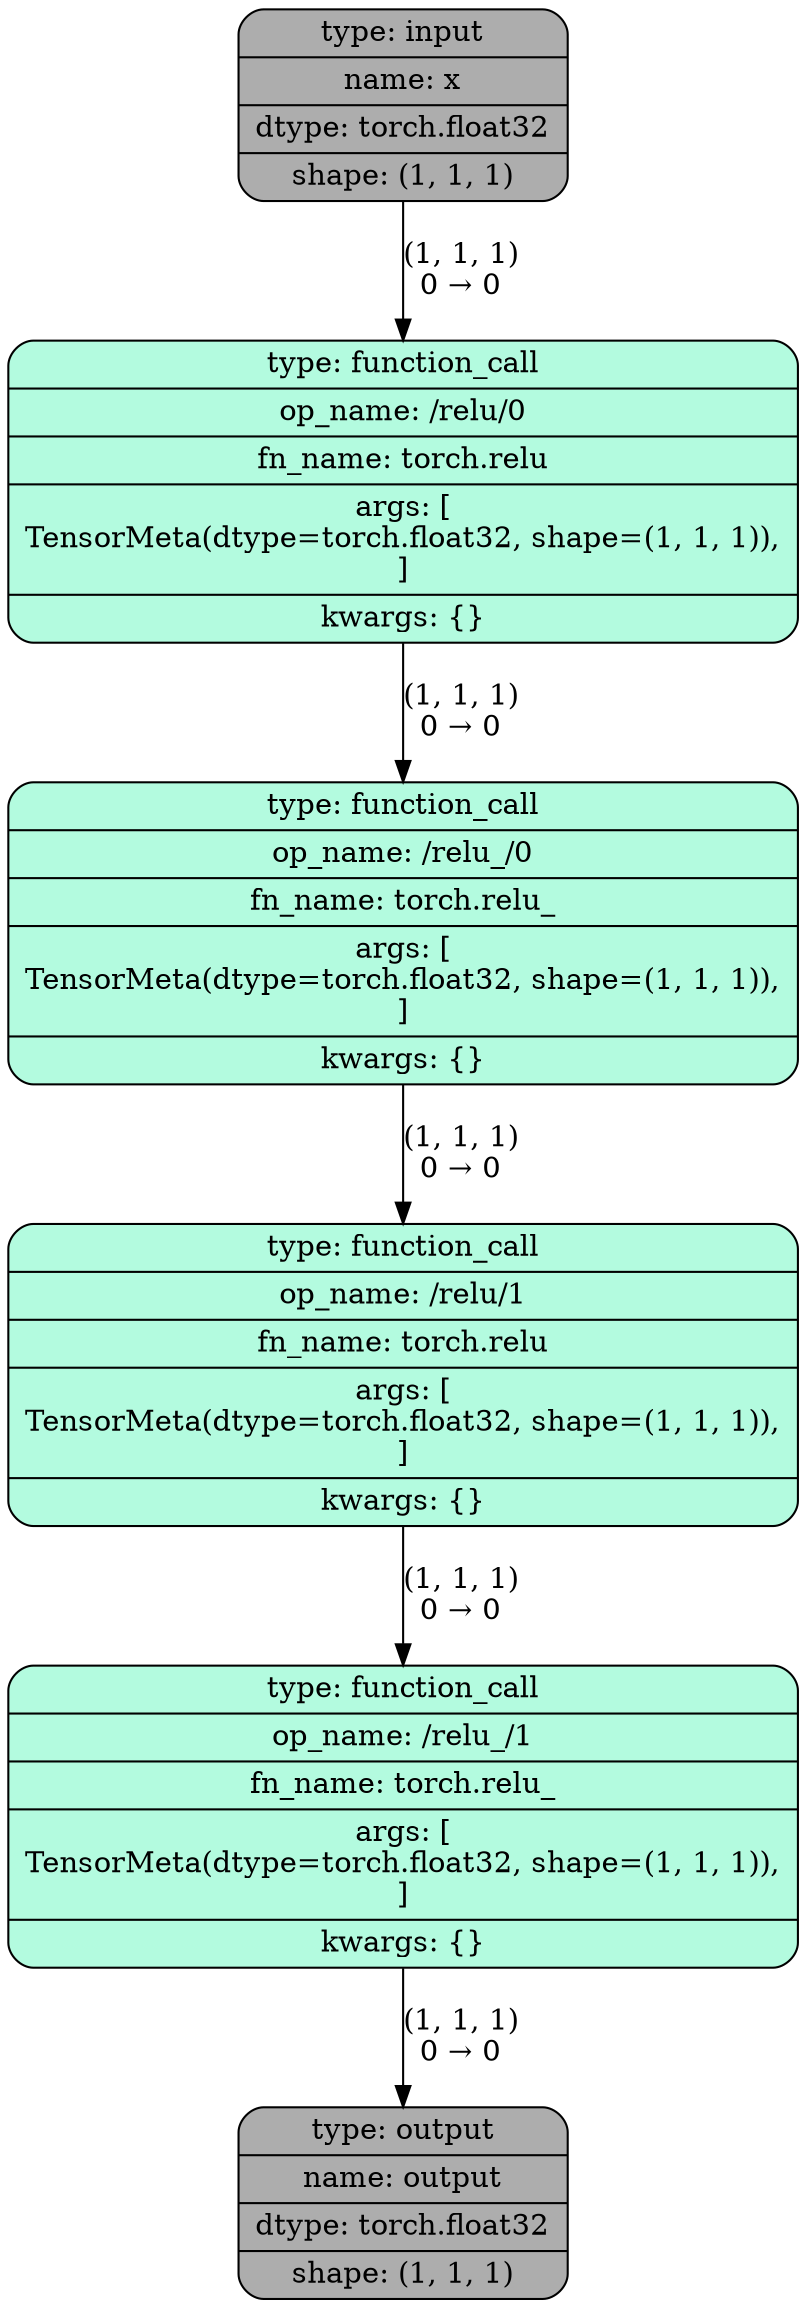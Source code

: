 digraph {
rankdir=TB;
0 [label="{type: input|name: x|dtype: torch.float32|shape: (1, 1, 1)}", fillcolor="#adadad", fontcolor="#000000", shape=record, style="filled,rounded"];
1 [label="{type: function_call|op_name: /relu/0|fn_name: torch.relu|args: [\nTensorMeta(dtype=torch.float32, shape=(1, 1, 1)),\n]|kwargs: \{\}}", fillcolor="#b3fbdf", fontcolor="#000000", shape=record, style="filled,rounded"];
2 [label="{type: function_call|op_name: /relu_/0|fn_name: torch.relu_|args: [\nTensorMeta(dtype=torch.float32, shape=(1, 1, 1)),\n]|kwargs: \{\}}", fillcolor="#b3fbdf", fontcolor="#000000", shape=record, style="filled,rounded"];
3 [label="{type: function_call|op_name: /relu/1|fn_name: torch.relu|args: [\nTensorMeta(dtype=torch.float32, shape=(1, 1, 1)),\n]|kwargs: \{\}}", fillcolor="#b3fbdf", fontcolor="#000000", shape=record, style="filled,rounded"];
4 [label="{type: function_call|op_name: /relu_/1|fn_name: torch.relu_|args: [\nTensorMeta(dtype=torch.float32, shape=(1, 1, 1)),\n]|kwargs: \{\}}", fillcolor="#b3fbdf", fontcolor="#000000", shape=record, style="filled,rounded"];
5 [label="{type: output|name: output|dtype: torch.float32|shape: (1, 1, 1)}", fillcolor="#adadad", fontcolor="#000000", shape=record, style="filled,rounded"];
0 -> 1 [label="(1, 1, 1)\n0 → 0"];
1 -> 2 [label="(1, 1, 1)\n0 → 0"];
2 -> 3 [label="(1, 1, 1)\n0 → 0"];
3 -> 4 [label="(1, 1, 1)\n0 → 0"];
4 -> 5 [label="(1, 1, 1)\n0 → 0"];
}
